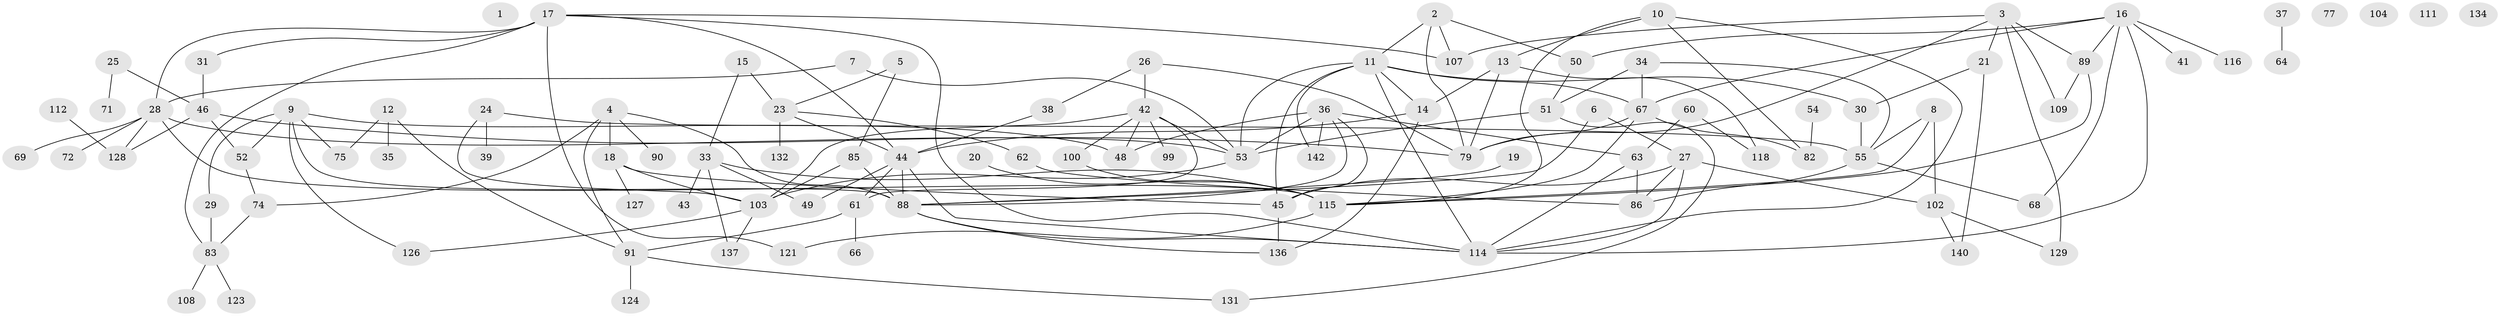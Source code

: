// Generated by graph-tools (version 1.1) at 2025/23/03/03/25 07:23:24]
// undirected, 102 vertices, 160 edges
graph export_dot {
graph [start="1"]
  node [color=gray90,style=filled];
  1;
  2 [super="+47"];
  3 [super="+22"];
  4 [super="+65"];
  5;
  6 [super="+92"];
  7;
  8;
  9 [super="+32"];
  10 [super="+70"];
  11 [super="+117"];
  12 [super="+57"];
  13 [super="+122"];
  14 [super="+58"];
  15;
  16 [super="+81"];
  17 [super="+119"];
  18 [super="+110"];
  19;
  20;
  21;
  23 [super="+56"];
  24;
  25;
  26;
  27 [super="+101"];
  28 [super="+94"];
  29;
  30 [super="+113"];
  31;
  33 [super="+40"];
  34;
  35;
  36 [super="+78"];
  37;
  38 [super="+95"];
  39 [super="+97"];
  41;
  42 [super="+105"];
  43;
  44 [super="+145"];
  45 [super="+59"];
  46 [super="+87"];
  48 [super="+130"];
  49;
  50 [super="+146"];
  51 [super="+139"];
  52 [super="+76"];
  53 [super="+73"];
  54;
  55 [super="+93"];
  60;
  61;
  62;
  63 [super="+84"];
  64;
  66;
  67 [super="+125"];
  68;
  69;
  71;
  72;
  74 [super="+96"];
  75;
  77;
  79 [super="+80"];
  82;
  83 [super="+98"];
  85;
  86 [super="+106"];
  88 [super="+120"];
  89;
  90;
  91 [super="+133"];
  99;
  100;
  102;
  103 [super="+144"];
  104;
  107;
  108;
  109;
  111;
  112;
  114 [super="+135"];
  115 [super="+143"];
  116;
  118;
  121 [super="+138"];
  123;
  124;
  126 [super="+141"];
  127;
  128;
  129;
  131;
  132;
  134;
  136;
  137;
  140;
  142;
  2 -- 107;
  2 -- 11;
  2 -- 50;
  2 -- 79;
  3 -- 21;
  3 -- 89;
  3 -- 129;
  3 -- 107;
  3 -- 109;
  3 -- 79;
  4 -- 90;
  4 -- 74;
  4 -- 91;
  4 -- 18;
  4 -- 88;
  5 -- 23;
  5 -- 85;
  6 -- 27;
  6 -- 88;
  7 -- 28;
  7 -- 53;
  8 -- 102;
  8 -- 115;
  8 -- 55;
  9 -- 29;
  9 -- 75;
  9 -- 52;
  9 -- 48;
  9 -- 126;
  9 -- 88;
  10 -- 13;
  10 -- 82;
  10 -- 115;
  10 -- 114;
  11 -- 30;
  11 -- 45;
  11 -- 114;
  11 -- 67;
  11 -- 142;
  11 -- 53;
  11 -- 14;
  12 -- 75;
  12 -- 91;
  12 -- 35;
  13 -- 79;
  13 -- 118;
  13 -- 14;
  14 -- 136;
  14 -- 44;
  15 -- 23;
  15 -- 33;
  16 -- 114;
  16 -- 116;
  16 -- 89;
  16 -- 50;
  16 -- 68;
  16 -- 41;
  16 -- 67;
  17 -- 28;
  17 -- 83;
  17 -- 107;
  17 -- 31;
  17 -- 121;
  17 -- 114;
  17 -- 44;
  18 -- 127;
  18 -- 45;
  18 -- 103;
  19 -- 88;
  20 -- 115;
  21 -- 140;
  21 -- 30;
  23 -- 132;
  23 -- 62;
  23 -- 44;
  24 -- 39;
  24 -- 103;
  24 -- 55;
  25 -- 46;
  25 -- 71;
  26 -- 42;
  26 -- 79;
  26 -- 38;
  27 -- 45;
  27 -- 102;
  27 -- 86;
  27 -- 114;
  28 -- 69;
  28 -- 53;
  28 -- 72;
  28 -- 115;
  28 -- 128;
  29 -- 83;
  30 -- 55 [weight=2];
  31 -- 46;
  33 -- 137;
  33 -- 49;
  33 -- 115;
  33 -- 43;
  34 -- 55;
  34 -- 67;
  34 -- 51;
  36 -- 45;
  36 -- 88;
  36 -- 142;
  36 -- 53;
  36 -- 48;
  36 -- 63;
  37 -- 64;
  38 -- 44;
  42 -- 48;
  42 -- 61;
  42 -- 100;
  42 -- 103;
  42 -- 99;
  42 -- 53;
  44 -- 49;
  44 -- 114;
  44 -- 88;
  44 -- 61;
  45 -- 136;
  46 -- 128;
  46 -- 79;
  46 -- 52;
  50 -- 51;
  51 -- 53;
  51 -- 131;
  52 -- 74;
  53 -- 103;
  54 -- 82;
  55 -- 68;
  55 -- 86;
  60 -- 118;
  60 -- 63;
  61 -- 66;
  61 -- 91;
  62 -- 86;
  63 -- 86;
  63 -- 114;
  67 -- 82;
  67 -- 115;
  67 -- 79;
  74 -- 83;
  83 -- 123;
  83 -- 108;
  85 -- 103;
  85 -- 88;
  88 -- 114;
  88 -- 136;
  89 -- 109;
  89 -- 115;
  91 -- 124;
  91 -- 131;
  100 -- 115;
  102 -- 129;
  102 -- 140;
  103 -- 137;
  103 -- 126;
  112 -- 128;
  115 -- 121;
}
